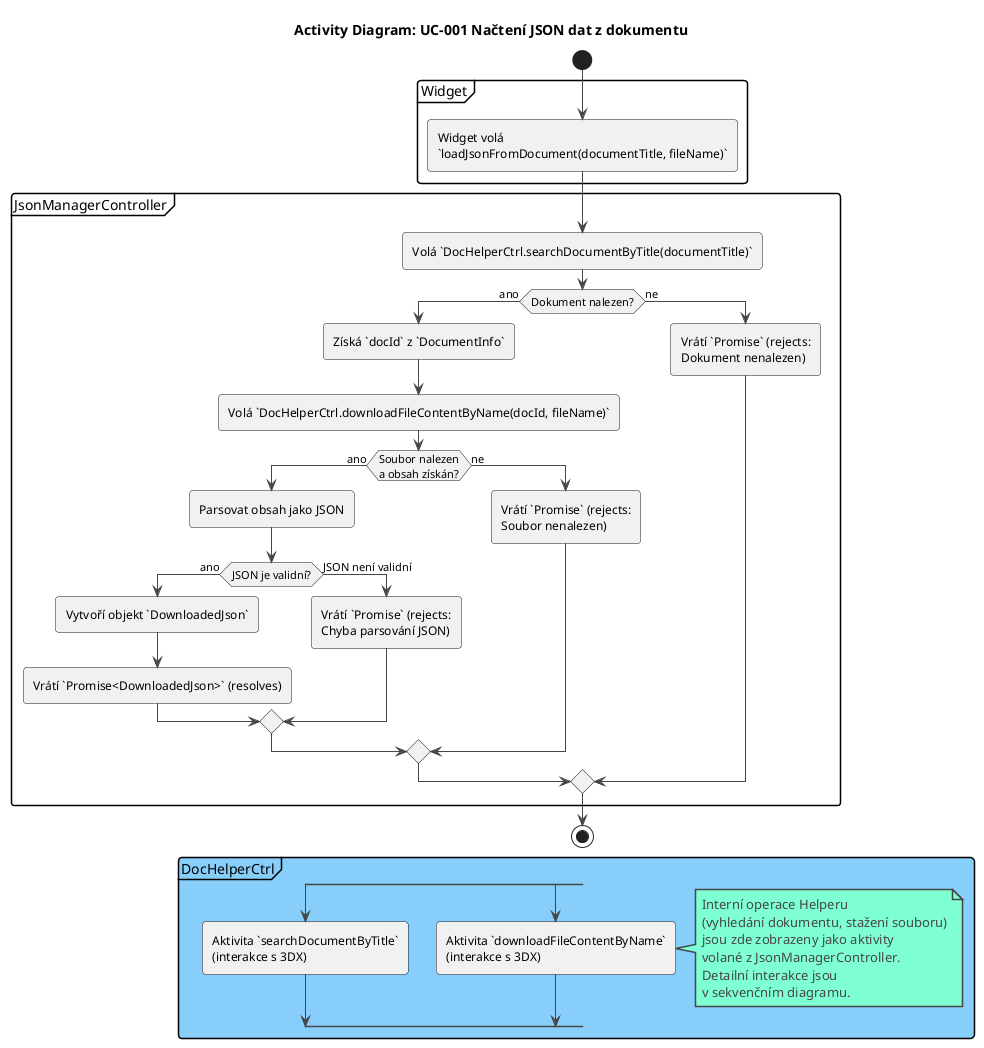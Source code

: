 @startuml AD-001_Load_JSON_Data
!theme vibrant
title Activity Diagram: UC-001 Načtení JSON dat z dokumentu

start

partition Widget {
  :Widget volá\n`loadJsonFromDocument(documentTitle, fileName)`;
}

partition JsonManagerController {
  :Volá `DocHelperCtrl.searchDocumentByTitle(documentTitle)`;

  if (Dokument nalezen?) then (ano)
    :Získá `docId` z `DocumentInfo`;
    :Volá `DocHelperCtrl.downloadFileContentByName(docId, fileName)`;

    if (Soubor nalezen\na obsah získán?) then (ano)
      :Parsovat obsah jako JSON;
      if (JSON je validní?) then (ano)
        :Vytvoří objekt `DownloadedJson`;
        :Vrátí `Promise<DownloadedJson>` (resolves);
      else (JSON není validní)
        :Vrátí `Promise` (rejects:\nChyba parsování JSON);
      endif
    else (ne)
      :Vrátí `Promise` (rejects:\nSoubor nenalezen);
    endif
  else (ne)
    :Vrátí `Promise` (rejects:\nDokument nenalezen);
  endif
}

stop

partition DocHelperCtrl #LightSkyBlue {
  split
    :Aktivita `searchDocumentByTitle`\n(interakce s 3DX);
  split again
    :Aktivita `downloadFileContentByName`\n(interakce s 3DX);
  endsplit
  note right
    Interní operace Helperu
    (vyhledání dokumentu, stažení souboru)
    jsou zde zobrazeny jako aktivity
    volané z JsonManagerController.
    Detailní interakce jsou
    v sekvenčním diagramu.
  end note
}

' Vztahy mezi swimlanes (implicitní)
' Widget --> JsonManagerController
' JsonManagerController --> DocHelperCtrl
' DocHelperCtrl --> JsonManagerController
' JsonManagerController --> Widget

@enduml